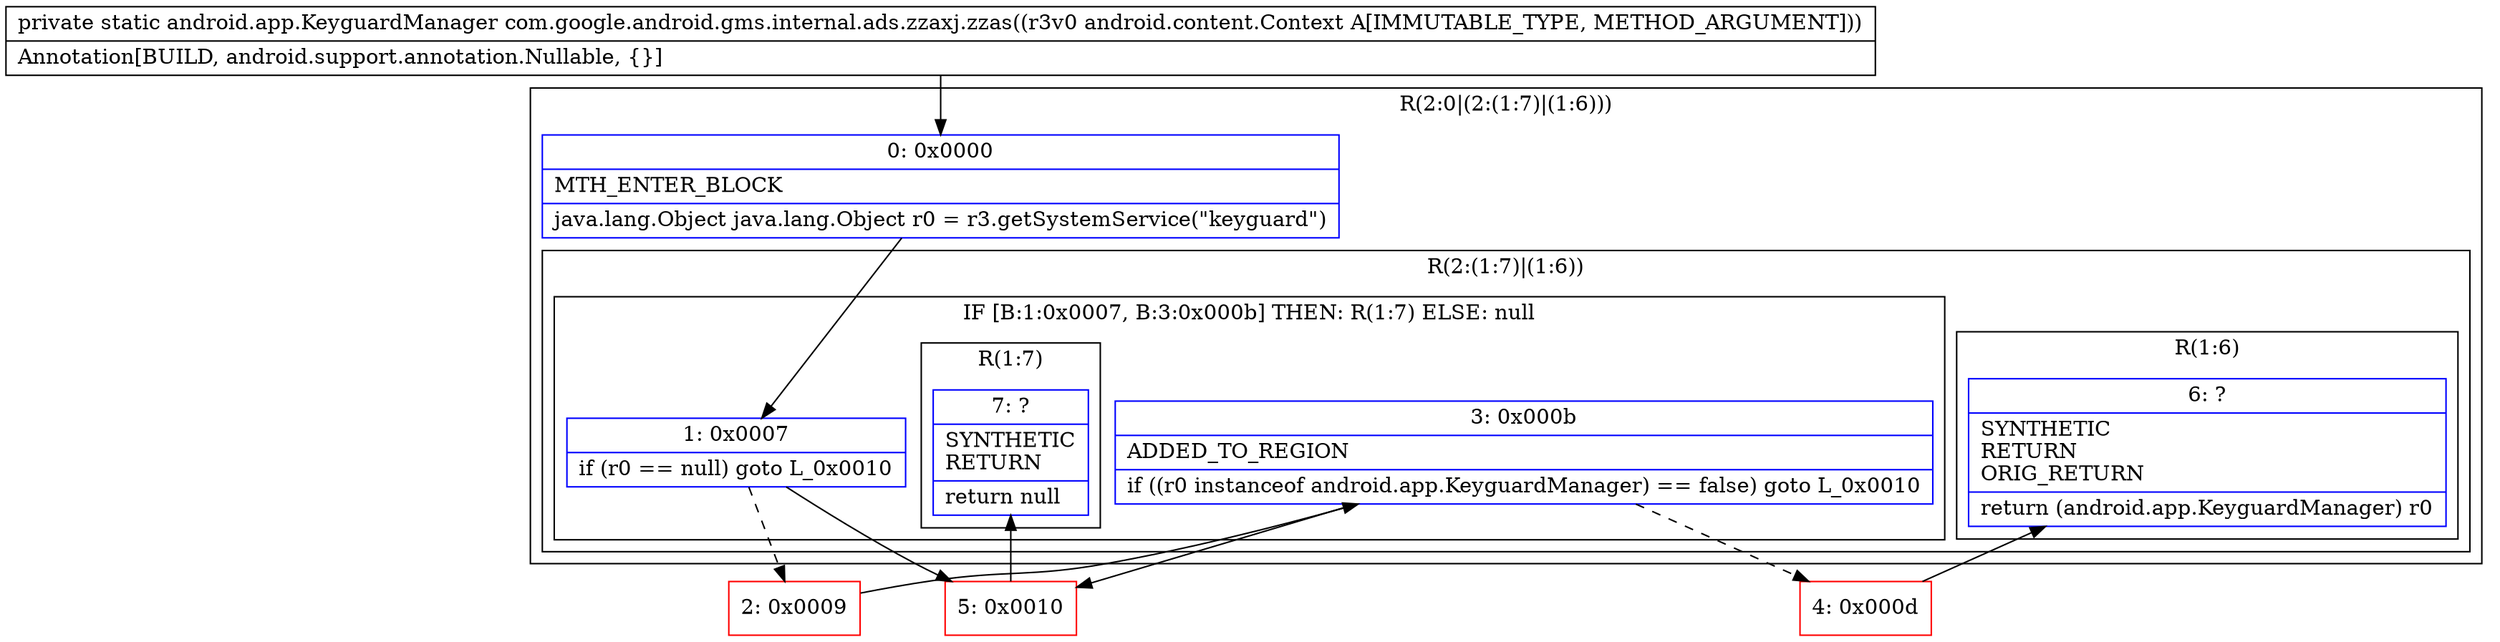 digraph "CFG forcom.google.android.gms.internal.ads.zzaxj.zzas(Landroid\/content\/Context;)Landroid\/app\/KeyguardManager;" {
subgraph cluster_Region_956727394 {
label = "R(2:0|(2:(1:7)|(1:6)))";
node [shape=record,color=blue];
Node_0 [shape=record,label="{0\:\ 0x0000|MTH_ENTER_BLOCK\l|java.lang.Object java.lang.Object r0 = r3.getSystemService(\"keyguard\")\l}"];
subgraph cluster_Region_752606433 {
label = "R(2:(1:7)|(1:6))";
node [shape=record,color=blue];
subgraph cluster_IfRegion_1753505641 {
label = "IF [B:1:0x0007, B:3:0x000b] THEN: R(1:7) ELSE: null";
node [shape=record,color=blue];
Node_1 [shape=record,label="{1\:\ 0x0007|if (r0 == null) goto L_0x0010\l}"];
Node_3 [shape=record,label="{3\:\ 0x000b|ADDED_TO_REGION\l|if ((r0 instanceof android.app.KeyguardManager) == false) goto L_0x0010\l}"];
subgraph cluster_Region_939545074 {
label = "R(1:7)";
node [shape=record,color=blue];
Node_7 [shape=record,label="{7\:\ ?|SYNTHETIC\lRETURN\l|return null\l}"];
}
}
subgraph cluster_Region_605290552 {
label = "R(1:6)";
node [shape=record,color=blue];
Node_6 [shape=record,label="{6\:\ ?|SYNTHETIC\lRETURN\lORIG_RETURN\l|return (android.app.KeyguardManager) r0\l}"];
}
}
}
Node_2 [shape=record,color=red,label="{2\:\ 0x0009}"];
Node_4 [shape=record,color=red,label="{4\:\ 0x000d}"];
Node_5 [shape=record,color=red,label="{5\:\ 0x0010}"];
MethodNode[shape=record,label="{private static android.app.KeyguardManager com.google.android.gms.internal.ads.zzaxj.zzas((r3v0 android.content.Context A[IMMUTABLE_TYPE, METHOD_ARGUMENT]))  | Annotation[BUILD, android.support.annotation.Nullable, \{\}]\l}"];
MethodNode -> Node_0;
Node_0 -> Node_1;
Node_1 -> Node_2[style=dashed];
Node_1 -> Node_5;
Node_3 -> Node_4[style=dashed];
Node_3 -> Node_5;
Node_2 -> Node_3;
Node_4 -> Node_6;
Node_5 -> Node_7;
}

